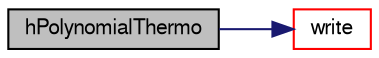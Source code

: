 digraph "hPolynomialThermo"
{
  bgcolor="transparent";
  edge [fontname="FreeSans",fontsize="10",labelfontname="FreeSans",labelfontsize="10"];
  node [fontname="FreeSans",fontsize="10",shape=record];
  rankdir="LR";
  Node2 [label="hPolynomialThermo",height=0.2,width=0.4,color="black", fillcolor="grey75", style="filled", fontcolor="black"];
  Node2 -> Node3 [color="midnightblue",fontsize="10",style="solid",fontname="FreeSans"];
  Node3 [label="write",height=0.2,width=0.4,color="red",URL="$a30374.html#a78cec3e4ecac4a89a3ad8d38f2ad21f5",tooltip="Write to Ostream. "];
}
